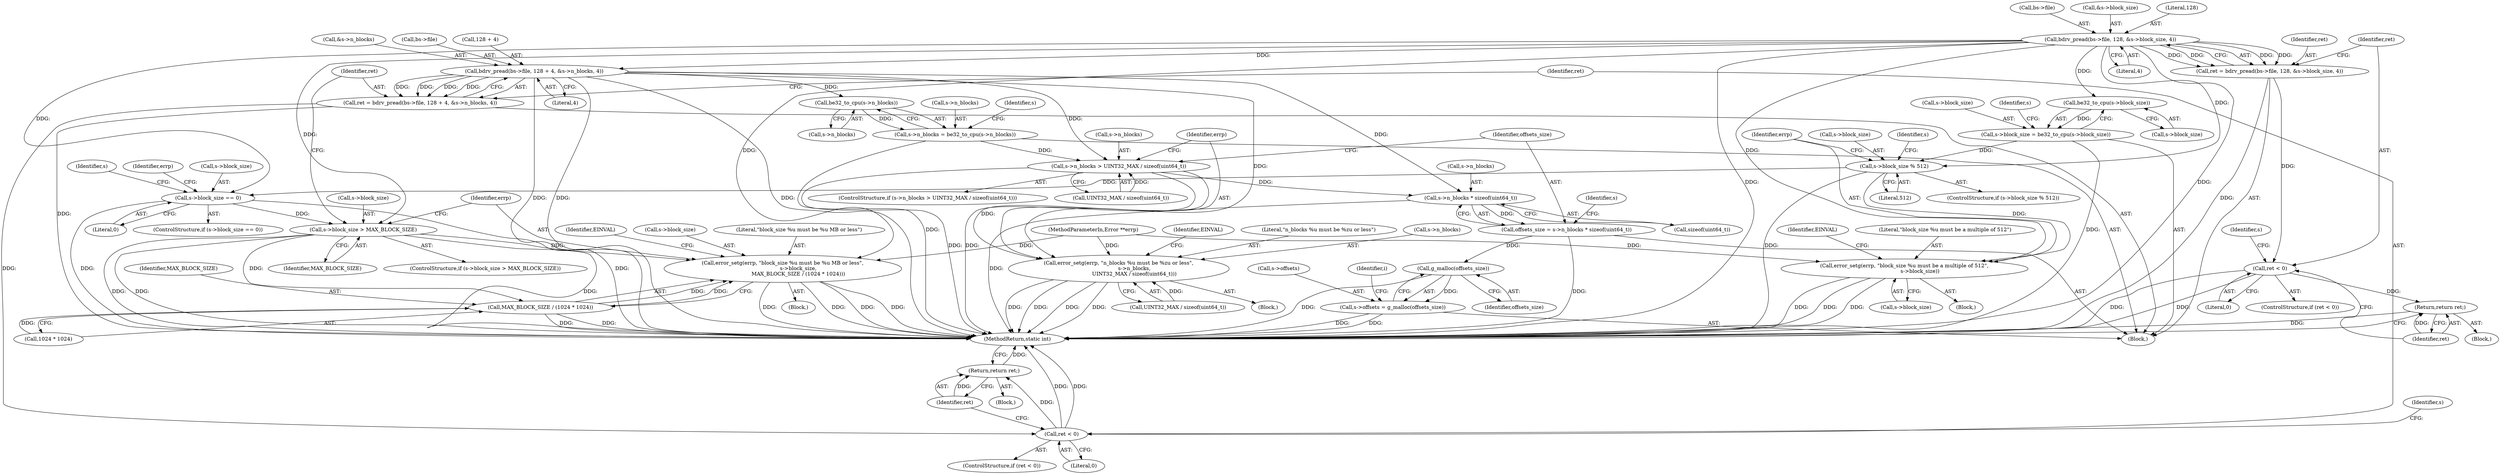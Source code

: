 digraph "0_qemu_509a41bab5306181044b5fff02eadf96d9c8676a@API" {
"1000130" [label="(Call,bdrv_pread(bs->file, 128, &s->block_size, 4))"];
"1000128" [label="(Call,ret = bdrv_pread(bs->file, 128, &s->block_size, 4))"];
"1000141" [label="(Call,ret < 0)"];
"1000145" [label="(Return,return ret;)"];
"1000151" [label="(Call,be32_to_cpu(s->block_size))"];
"1000147" [label="(Call,s->block_size = be32_to_cpu(s->block_size))"];
"1000156" [label="(Call,s->block_size % 512)"];
"1000162" [label="(Call,error_setg(errp, \"block_size %u must be a multiple of 512\",\n                   s->block_size))"];
"1000172" [label="(Call,s->block_size == 0)"];
"1000185" [label="(Call,s->block_size > MAX_BLOCK_SIZE)"];
"1000191" [label="(Call,error_setg(errp, \"block_size %u must be %u MB or less\",\n                   s->block_size,\n                   MAX_BLOCK_SIZE / (1024 * 1024)))"];
"1000197" [label="(Call,MAX_BLOCK_SIZE / (1024 * 1024))"];
"1000207" [label="(Call,bdrv_pread(bs->file, 128 + 4, &s->n_blocks, 4))"];
"1000205" [label="(Call,ret = bdrv_pread(bs->file, 128 + 4, &s->n_blocks, 4))"];
"1000220" [label="(Call,ret < 0)"];
"1000224" [label="(Return,return ret;)"];
"1000230" [label="(Call,be32_to_cpu(s->n_blocks))"];
"1000226" [label="(Call,s->n_blocks = be32_to_cpu(s->n_blocks))"];
"1000235" [label="(Call,s->n_blocks > UINT32_MAX / sizeof(uint64_t))"];
"1000244" [label="(Call,error_setg(errp, \"n_blocks %u must be %zu or less\",\n                   s->n_blocks,\n                   UINT32_MAX / sizeof(uint64_t)))"];
"1000259" [label="(Call,s->n_blocks * sizeof(uint64_t))"];
"1000257" [label="(Call,offsets_size = s->n_blocks * sizeof(uint64_t))"];
"1000269" [label="(Call,g_malloc(offsets_size))"];
"1000265" [label="(Call,s->offsets = g_malloc(offsets_size))"];
"1000204" [label="(Identifier,EINVAL)"];
"1000225" [label="(Identifier,ret)"];
"1000172" [label="(Call,s->block_size == 0)"];
"1000270" [label="(Identifier,offsets_size)"];
"1000234" [label="(ControlStructure,if (s->n_blocks > UINT32_MAX / sizeof(uint64_t)))"];
"1000130" [label="(Call,bdrv_pread(bs->file, 128, &s->block_size, 4))"];
"1000162" [label="(Call,error_setg(errp, \"block_size %u must be a multiple of 512\",\n                   s->block_size))"];
"1000219" [label="(ControlStructure,if (ret < 0))"];
"1000194" [label="(Call,s->block_size)"];
"1000131" [label="(Call,bs->file)"];
"1000176" [label="(Literal,0)"];
"1000198" [label="(Identifier,MAX_BLOCK_SIZE)"];
"1000263" [label="(Call,sizeof(uint64_t))"];
"1000260" [label="(Call,s->n_blocks)"];
"1000256" [label="(Identifier,EINVAL)"];
"1000226" [label="(Call,s->n_blocks = be32_to_cpu(s->n_blocks))"];
"1000224" [label="(Return,return ret;)"];
"1000152" [label="(Call,s->block_size)"];
"1000246" [label="(Literal,\"n_blocks %u must be %zu or less\")"];
"1000243" [label="(Block,)"];
"1000165" [label="(Call,s->block_size)"];
"1000247" [label="(Call,s->n_blocks)"];
"1000222" [label="(Literal,0)"];
"1000207" [label="(Call,bdrv_pread(bs->file, 128 + 4, &s->n_blocks, 4))"];
"1000193" [label="(Literal,\"block_size %u must be %u MB or less\")"];
"1000151" [label="(Call,be32_to_cpu(s->block_size))"];
"1000147" [label="(Call,s->block_size = be32_to_cpu(s->block_size))"];
"1000148" [label="(Call,s->block_size)"];
"1000239" [label="(Call,UINT32_MAX / sizeof(uint64_t))"];
"1000145" [label="(Return,return ret;)"];
"1000146" [label="(Identifier,ret)"];
"1000220" [label="(Call,ret < 0)"];
"1000161" [label="(Block,)"];
"1000156" [label="(Call,s->block_size % 512)"];
"1000269" [label="(Call,g_malloc(offsets_size))"];
"1000227" [label="(Call,s->n_blocks)"];
"1000273" [label="(Identifier,i)"];
"1000149" [label="(Identifier,s)"];
"1000139" [label="(Literal,4)"];
"1000267" [label="(Identifier,s)"];
"1000163" [label="(Identifier,errp)"];
"1000155" [label="(ControlStructure,if (s->block_size % 512))"];
"1000108" [label="(MethodParameterIn,Error **errp)"];
"1000250" [label="(Call,UINT32_MAX / sizeof(uint64_t))"];
"1000191" [label="(Call,error_setg(errp, \"block_size %u must be %u MB or less\",\n                   s->block_size,\n                   MAX_BLOCK_SIZE / (1024 * 1024)))"];
"1000192" [label="(Identifier,errp)"];
"1000206" [label="(Identifier,ret)"];
"1000228" [label="(Identifier,s)"];
"1000236" [label="(Call,s->n_blocks)"];
"1000230" [label="(Call,be32_to_cpu(s->n_blocks))"];
"1000187" [label="(Identifier,s)"];
"1000158" [label="(Identifier,s)"];
"1000218" [label="(Literal,4)"];
"1000164" [label="(Literal,\"block_size %u must be a multiple of 512\")"];
"1000140" [label="(ControlStructure,if (ret < 0))"];
"1000221" [label="(Identifier,ret)"];
"1000245" [label="(Identifier,errp)"];
"1000171" [label="(ControlStructure,if (s->block_size == 0))"];
"1000266" [label="(Call,s->offsets)"];
"1000235" [label="(Call,s->n_blocks > UINT32_MAX / sizeof(uint64_t))"];
"1000129" [label="(Identifier,ret)"];
"1000135" [label="(Call,&s->block_size)"];
"1000214" [label="(Call,&s->n_blocks)"];
"1000197" [label="(Call,MAX_BLOCK_SIZE / (1024 * 1024))"];
"1000144" [label="(Block,)"];
"1000184" [label="(ControlStructure,if (s->block_size > MAX_BLOCK_SIZE))"];
"1000244" [label="(Call,error_setg(errp, \"n_blocks %u must be %zu or less\",\n                   s->n_blocks,\n                   UINT32_MAX / sizeof(uint64_t)))"];
"1000143" [label="(Literal,0)"];
"1000300" [label="(MethodReturn,static int)"];
"1000170" [label="(Identifier,EINVAL)"];
"1000186" [label="(Call,s->block_size)"];
"1000128" [label="(Call,ret = bdrv_pread(bs->file, 128, &s->block_size, 4))"];
"1000190" [label="(Block,)"];
"1000258" [label="(Identifier,offsets_size)"];
"1000160" [label="(Literal,512)"];
"1000223" [label="(Block,)"];
"1000208" [label="(Call,bs->file)"];
"1000185" [label="(Call,s->block_size > MAX_BLOCK_SIZE)"];
"1000157" [label="(Call,s->block_size)"];
"1000211" [label="(Call,128 + 4)"];
"1000179" [label="(Identifier,errp)"];
"1000231" [label="(Call,s->n_blocks)"];
"1000265" [label="(Call,s->offsets = g_malloc(offsets_size))"];
"1000259" [label="(Call,s->n_blocks * sizeof(uint64_t))"];
"1000199" [label="(Call,1024 * 1024)"];
"1000205" [label="(Call,ret = bdrv_pread(bs->file, 128 + 4, &s->n_blocks, 4))"];
"1000174" [label="(Identifier,s)"];
"1000237" [label="(Identifier,s)"];
"1000142" [label="(Identifier,ret)"];
"1000109" [label="(Block,)"];
"1000141" [label="(Call,ret < 0)"];
"1000257" [label="(Call,offsets_size = s->n_blocks * sizeof(uint64_t))"];
"1000189" [label="(Identifier,MAX_BLOCK_SIZE)"];
"1000173" [label="(Call,s->block_size)"];
"1000134" [label="(Literal,128)"];
"1000130" -> "1000128"  [label="AST: "];
"1000130" -> "1000139"  [label="CFG: "];
"1000131" -> "1000130"  [label="AST: "];
"1000134" -> "1000130"  [label="AST: "];
"1000135" -> "1000130"  [label="AST: "];
"1000139" -> "1000130"  [label="AST: "];
"1000128" -> "1000130"  [label="CFG: "];
"1000130" -> "1000300"  [label="DDG: "];
"1000130" -> "1000300"  [label="DDG: "];
"1000130" -> "1000128"  [label="DDG: "];
"1000130" -> "1000128"  [label="DDG: "];
"1000130" -> "1000128"  [label="DDG: "];
"1000130" -> "1000128"  [label="DDG: "];
"1000130" -> "1000151"  [label="DDG: "];
"1000130" -> "1000156"  [label="DDG: "];
"1000130" -> "1000162"  [label="DDG: "];
"1000130" -> "1000172"  [label="DDG: "];
"1000130" -> "1000185"  [label="DDG: "];
"1000130" -> "1000191"  [label="DDG: "];
"1000130" -> "1000207"  [label="DDG: "];
"1000128" -> "1000109"  [label="AST: "];
"1000129" -> "1000128"  [label="AST: "];
"1000142" -> "1000128"  [label="CFG: "];
"1000128" -> "1000300"  [label="DDG: "];
"1000128" -> "1000141"  [label="DDG: "];
"1000141" -> "1000140"  [label="AST: "];
"1000141" -> "1000143"  [label="CFG: "];
"1000142" -> "1000141"  [label="AST: "];
"1000143" -> "1000141"  [label="AST: "];
"1000146" -> "1000141"  [label="CFG: "];
"1000149" -> "1000141"  [label="CFG: "];
"1000141" -> "1000300"  [label="DDG: "];
"1000141" -> "1000300"  [label="DDG: "];
"1000141" -> "1000145"  [label="DDG: "];
"1000145" -> "1000144"  [label="AST: "];
"1000145" -> "1000146"  [label="CFG: "];
"1000146" -> "1000145"  [label="AST: "];
"1000300" -> "1000145"  [label="CFG: "];
"1000145" -> "1000300"  [label="DDG: "];
"1000146" -> "1000145"  [label="DDG: "];
"1000151" -> "1000147"  [label="AST: "];
"1000151" -> "1000152"  [label="CFG: "];
"1000152" -> "1000151"  [label="AST: "];
"1000147" -> "1000151"  [label="CFG: "];
"1000151" -> "1000147"  [label="DDG: "];
"1000147" -> "1000109"  [label="AST: "];
"1000148" -> "1000147"  [label="AST: "];
"1000158" -> "1000147"  [label="CFG: "];
"1000147" -> "1000300"  [label="DDG: "];
"1000147" -> "1000156"  [label="DDG: "];
"1000156" -> "1000155"  [label="AST: "];
"1000156" -> "1000160"  [label="CFG: "];
"1000157" -> "1000156"  [label="AST: "];
"1000160" -> "1000156"  [label="AST: "];
"1000163" -> "1000156"  [label="CFG: "];
"1000174" -> "1000156"  [label="CFG: "];
"1000156" -> "1000300"  [label="DDG: "];
"1000156" -> "1000162"  [label="DDG: "];
"1000156" -> "1000172"  [label="DDG: "];
"1000162" -> "1000161"  [label="AST: "];
"1000162" -> "1000165"  [label="CFG: "];
"1000163" -> "1000162"  [label="AST: "];
"1000164" -> "1000162"  [label="AST: "];
"1000165" -> "1000162"  [label="AST: "];
"1000170" -> "1000162"  [label="CFG: "];
"1000162" -> "1000300"  [label="DDG: "];
"1000162" -> "1000300"  [label="DDG: "];
"1000162" -> "1000300"  [label="DDG: "];
"1000108" -> "1000162"  [label="DDG: "];
"1000172" -> "1000171"  [label="AST: "];
"1000172" -> "1000176"  [label="CFG: "];
"1000173" -> "1000172"  [label="AST: "];
"1000176" -> "1000172"  [label="AST: "];
"1000179" -> "1000172"  [label="CFG: "];
"1000187" -> "1000172"  [label="CFG: "];
"1000172" -> "1000300"  [label="DDG: "];
"1000172" -> "1000300"  [label="DDG: "];
"1000172" -> "1000185"  [label="DDG: "];
"1000185" -> "1000184"  [label="AST: "];
"1000185" -> "1000189"  [label="CFG: "];
"1000186" -> "1000185"  [label="AST: "];
"1000189" -> "1000185"  [label="AST: "];
"1000192" -> "1000185"  [label="CFG: "];
"1000206" -> "1000185"  [label="CFG: "];
"1000185" -> "1000300"  [label="DDG: "];
"1000185" -> "1000300"  [label="DDG: "];
"1000185" -> "1000300"  [label="DDG: "];
"1000185" -> "1000191"  [label="DDG: "];
"1000185" -> "1000197"  [label="DDG: "];
"1000191" -> "1000190"  [label="AST: "];
"1000191" -> "1000197"  [label="CFG: "];
"1000192" -> "1000191"  [label="AST: "];
"1000193" -> "1000191"  [label="AST: "];
"1000194" -> "1000191"  [label="AST: "];
"1000197" -> "1000191"  [label="AST: "];
"1000204" -> "1000191"  [label="CFG: "];
"1000191" -> "1000300"  [label="DDG: "];
"1000191" -> "1000300"  [label="DDG: "];
"1000191" -> "1000300"  [label="DDG: "];
"1000191" -> "1000300"  [label="DDG: "];
"1000108" -> "1000191"  [label="DDG: "];
"1000197" -> "1000191"  [label="DDG: "];
"1000197" -> "1000191"  [label="DDG: "];
"1000197" -> "1000199"  [label="CFG: "];
"1000198" -> "1000197"  [label="AST: "];
"1000199" -> "1000197"  [label="AST: "];
"1000197" -> "1000300"  [label="DDG: "];
"1000197" -> "1000300"  [label="DDG: "];
"1000199" -> "1000197"  [label="DDG: "];
"1000207" -> "1000205"  [label="AST: "];
"1000207" -> "1000218"  [label="CFG: "];
"1000208" -> "1000207"  [label="AST: "];
"1000211" -> "1000207"  [label="AST: "];
"1000214" -> "1000207"  [label="AST: "];
"1000218" -> "1000207"  [label="AST: "];
"1000205" -> "1000207"  [label="CFG: "];
"1000207" -> "1000300"  [label="DDG: "];
"1000207" -> "1000300"  [label="DDG: "];
"1000207" -> "1000300"  [label="DDG: "];
"1000207" -> "1000205"  [label="DDG: "];
"1000207" -> "1000205"  [label="DDG: "];
"1000207" -> "1000205"  [label="DDG: "];
"1000207" -> "1000205"  [label="DDG: "];
"1000207" -> "1000230"  [label="DDG: "];
"1000207" -> "1000235"  [label="DDG: "];
"1000207" -> "1000244"  [label="DDG: "];
"1000207" -> "1000259"  [label="DDG: "];
"1000205" -> "1000109"  [label="AST: "];
"1000206" -> "1000205"  [label="AST: "];
"1000221" -> "1000205"  [label="CFG: "];
"1000205" -> "1000300"  [label="DDG: "];
"1000205" -> "1000220"  [label="DDG: "];
"1000220" -> "1000219"  [label="AST: "];
"1000220" -> "1000222"  [label="CFG: "];
"1000221" -> "1000220"  [label="AST: "];
"1000222" -> "1000220"  [label="AST: "];
"1000225" -> "1000220"  [label="CFG: "];
"1000228" -> "1000220"  [label="CFG: "];
"1000220" -> "1000300"  [label="DDG: "];
"1000220" -> "1000300"  [label="DDG: "];
"1000220" -> "1000224"  [label="DDG: "];
"1000224" -> "1000223"  [label="AST: "];
"1000224" -> "1000225"  [label="CFG: "];
"1000225" -> "1000224"  [label="AST: "];
"1000300" -> "1000224"  [label="CFG: "];
"1000224" -> "1000300"  [label="DDG: "];
"1000225" -> "1000224"  [label="DDG: "];
"1000230" -> "1000226"  [label="AST: "];
"1000230" -> "1000231"  [label="CFG: "];
"1000231" -> "1000230"  [label="AST: "];
"1000226" -> "1000230"  [label="CFG: "];
"1000230" -> "1000226"  [label="DDG: "];
"1000226" -> "1000109"  [label="AST: "];
"1000227" -> "1000226"  [label="AST: "];
"1000237" -> "1000226"  [label="CFG: "];
"1000226" -> "1000300"  [label="DDG: "];
"1000226" -> "1000235"  [label="DDG: "];
"1000235" -> "1000234"  [label="AST: "];
"1000235" -> "1000239"  [label="CFG: "];
"1000236" -> "1000235"  [label="AST: "];
"1000239" -> "1000235"  [label="AST: "];
"1000245" -> "1000235"  [label="CFG: "];
"1000258" -> "1000235"  [label="CFG: "];
"1000235" -> "1000300"  [label="DDG: "];
"1000235" -> "1000300"  [label="DDG: "];
"1000239" -> "1000235"  [label="DDG: "];
"1000235" -> "1000244"  [label="DDG: "];
"1000235" -> "1000259"  [label="DDG: "];
"1000244" -> "1000243"  [label="AST: "];
"1000244" -> "1000250"  [label="CFG: "];
"1000245" -> "1000244"  [label="AST: "];
"1000246" -> "1000244"  [label="AST: "];
"1000247" -> "1000244"  [label="AST: "];
"1000250" -> "1000244"  [label="AST: "];
"1000256" -> "1000244"  [label="CFG: "];
"1000244" -> "1000300"  [label="DDG: "];
"1000244" -> "1000300"  [label="DDG: "];
"1000244" -> "1000300"  [label="DDG: "];
"1000244" -> "1000300"  [label="DDG: "];
"1000108" -> "1000244"  [label="DDG: "];
"1000250" -> "1000244"  [label="DDG: "];
"1000259" -> "1000257"  [label="AST: "];
"1000259" -> "1000263"  [label="CFG: "];
"1000260" -> "1000259"  [label="AST: "];
"1000263" -> "1000259"  [label="AST: "];
"1000257" -> "1000259"  [label="CFG: "];
"1000259" -> "1000300"  [label="DDG: "];
"1000259" -> "1000257"  [label="DDG: "];
"1000257" -> "1000109"  [label="AST: "];
"1000258" -> "1000257"  [label="AST: "];
"1000267" -> "1000257"  [label="CFG: "];
"1000257" -> "1000300"  [label="DDG: "];
"1000257" -> "1000269"  [label="DDG: "];
"1000269" -> "1000265"  [label="AST: "];
"1000269" -> "1000270"  [label="CFG: "];
"1000270" -> "1000269"  [label="AST: "];
"1000265" -> "1000269"  [label="CFG: "];
"1000269" -> "1000300"  [label="DDG: "];
"1000269" -> "1000265"  [label="DDG: "];
"1000265" -> "1000109"  [label="AST: "];
"1000266" -> "1000265"  [label="AST: "];
"1000273" -> "1000265"  [label="CFG: "];
"1000265" -> "1000300"  [label="DDG: "];
"1000265" -> "1000300"  [label="DDG: "];
}

